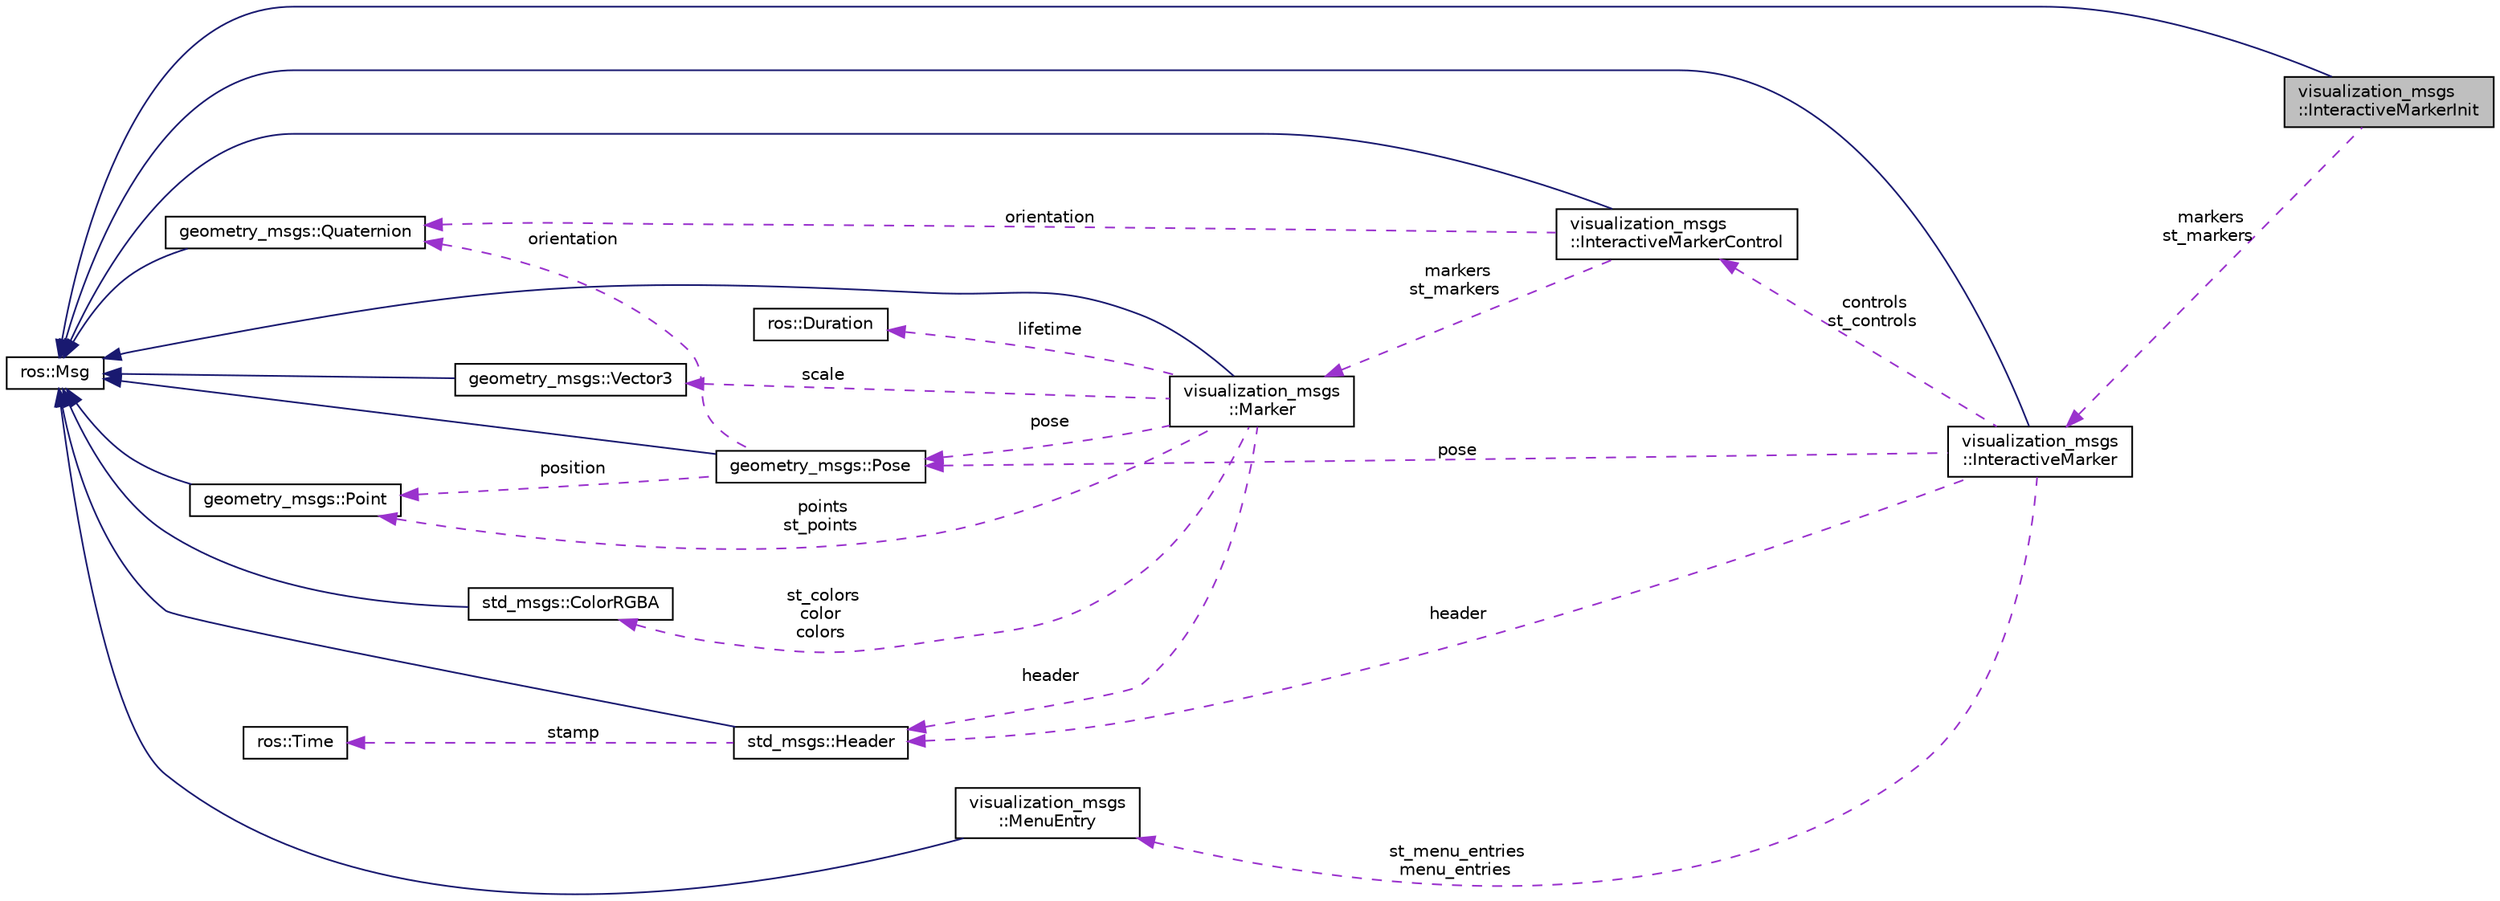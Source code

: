 digraph "visualization_msgs::InteractiveMarkerInit"
{
  edge [fontname="Helvetica",fontsize="10",labelfontname="Helvetica",labelfontsize="10"];
  node [fontname="Helvetica",fontsize="10",shape=record];
  rankdir="LR";
  Node1 [label="visualization_msgs\l::InteractiveMarkerInit",height=0.2,width=0.4,color="black", fillcolor="grey75", style="filled" fontcolor="black"];
  Node2 -> Node1 [dir="back",color="midnightblue",fontsize="10",style="solid",fontname="Helvetica"];
  Node2 [label="ros::Msg",height=0.2,width=0.4,color="black", fillcolor="white", style="filled",URL="$classros_1_1_msg.html"];
  Node3 -> Node1 [dir="back",color="darkorchid3",fontsize="10",style="dashed",label=" markers\nst_markers" ,fontname="Helvetica"];
  Node3 [label="visualization_msgs\l::InteractiveMarker",height=0.2,width=0.4,color="black", fillcolor="white", style="filled",URL="$classvisualization__msgs_1_1_interactive_marker.html"];
  Node2 -> Node3 [dir="back",color="midnightblue",fontsize="10",style="solid",fontname="Helvetica"];
  Node4 -> Node3 [dir="back",color="darkorchid3",fontsize="10",style="dashed",label=" controls\nst_controls" ,fontname="Helvetica"];
  Node4 [label="visualization_msgs\l::InteractiveMarkerControl",height=0.2,width=0.4,color="black", fillcolor="white", style="filled",URL="$classvisualization__msgs_1_1_interactive_marker_control.html"];
  Node2 -> Node4 [dir="back",color="midnightblue",fontsize="10",style="solid",fontname="Helvetica"];
  Node5 -> Node4 [dir="back",color="darkorchid3",fontsize="10",style="dashed",label=" orientation" ,fontname="Helvetica"];
  Node5 [label="geometry_msgs::Quaternion",height=0.2,width=0.4,color="black", fillcolor="white", style="filled",URL="$classgeometry__msgs_1_1_quaternion.html"];
  Node2 -> Node5 [dir="back",color="midnightblue",fontsize="10",style="solid",fontname="Helvetica"];
  Node6 -> Node4 [dir="back",color="darkorchid3",fontsize="10",style="dashed",label=" markers\nst_markers" ,fontname="Helvetica"];
  Node6 [label="visualization_msgs\l::Marker",height=0.2,width=0.4,color="black", fillcolor="white", style="filled",URL="$classvisualization__msgs_1_1_marker.html"];
  Node2 -> Node6 [dir="back",color="midnightblue",fontsize="10",style="solid",fontname="Helvetica"];
  Node7 -> Node6 [dir="back",color="darkorchid3",fontsize="10",style="dashed",label=" lifetime" ,fontname="Helvetica"];
  Node7 [label="ros::Duration",height=0.2,width=0.4,color="black", fillcolor="white", style="filled",URL="$classros_1_1_duration.html"];
  Node8 -> Node6 [dir="back",color="darkorchid3",fontsize="10",style="dashed",label=" scale" ,fontname="Helvetica"];
  Node8 [label="geometry_msgs::Vector3",height=0.2,width=0.4,color="black", fillcolor="white", style="filled",URL="$classgeometry__msgs_1_1_vector3.html"];
  Node2 -> Node8 [dir="back",color="midnightblue",fontsize="10",style="solid",fontname="Helvetica"];
  Node9 -> Node6 [dir="back",color="darkorchid3",fontsize="10",style="dashed",label=" pose" ,fontname="Helvetica"];
  Node9 [label="geometry_msgs::Pose",height=0.2,width=0.4,color="black", fillcolor="white", style="filled",URL="$classgeometry__msgs_1_1_pose.html"];
  Node2 -> Node9 [dir="back",color="midnightblue",fontsize="10",style="solid",fontname="Helvetica"];
  Node5 -> Node9 [dir="back",color="darkorchid3",fontsize="10",style="dashed",label=" orientation" ,fontname="Helvetica"];
  Node10 -> Node9 [dir="back",color="darkorchid3",fontsize="10",style="dashed",label=" position" ,fontname="Helvetica"];
  Node10 [label="geometry_msgs::Point",height=0.2,width=0.4,color="black", fillcolor="white", style="filled",URL="$classgeometry__msgs_1_1_point.html"];
  Node2 -> Node10 [dir="back",color="midnightblue",fontsize="10",style="solid",fontname="Helvetica"];
  Node11 -> Node6 [dir="back",color="darkorchid3",fontsize="10",style="dashed",label=" st_colors\ncolor\ncolors" ,fontname="Helvetica"];
  Node11 [label="std_msgs::ColorRGBA",height=0.2,width=0.4,color="black", fillcolor="white", style="filled",URL="$classstd__msgs_1_1_color_r_g_b_a.html"];
  Node2 -> Node11 [dir="back",color="midnightblue",fontsize="10",style="solid",fontname="Helvetica"];
  Node12 -> Node6 [dir="back",color="darkorchid3",fontsize="10",style="dashed",label=" header" ,fontname="Helvetica"];
  Node12 [label="std_msgs::Header",height=0.2,width=0.4,color="black", fillcolor="white", style="filled",URL="$classstd__msgs_1_1_header.html"];
  Node2 -> Node12 [dir="back",color="midnightblue",fontsize="10",style="solid",fontname="Helvetica"];
  Node13 -> Node12 [dir="back",color="darkorchid3",fontsize="10",style="dashed",label=" stamp" ,fontname="Helvetica"];
  Node13 [label="ros::Time",height=0.2,width=0.4,color="black", fillcolor="white", style="filled",URL="$classros_1_1_time.html"];
  Node10 -> Node6 [dir="back",color="darkorchid3",fontsize="10",style="dashed",label=" points\nst_points" ,fontname="Helvetica"];
  Node9 -> Node3 [dir="back",color="darkorchid3",fontsize="10",style="dashed",label=" pose" ,fontname="Helvetica"];
  Node12 -> Node3 [dir="back",color="darkorchid3",fontsize="10",style="dashed",label=" header" ,fontname="Helvetica"];
  Node14 -> Node3 [dir="back",color="darkorchid3",fontsize="10",style="dashed",label=" st_menu_entries\nmenu_entries" ,fontname="Helvetica"];
  Node14 [label="visualization_msgs\l::MenuEntry",height=0.2,width=0.4,color="black", fillcolor="white", style="filled",URL="$classvisualization__msgs_1_1_menu_entry.html"];
  Node2 -> Node14 [dir="back",color="midnightblue",fontsize="10",style="solid",fontname="Helvetica"];
}
